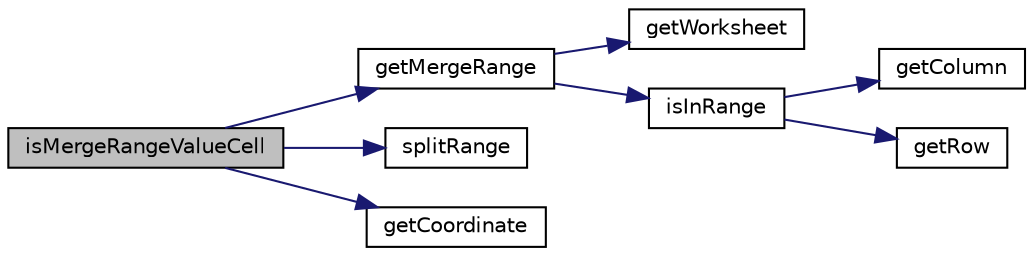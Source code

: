 digraph "isMergeRangeValueCell"
{
  edge [fontname="Helvetica",fontsize="10",labelfontname="Helvetica",labelfontsize="10"];
  node [fontname="Helvetica",fontsize="10",shape=record];
  rankdir="LR";
  Node295 [label="isMergeRangeValueCell",height=0.2,width=0.4,color="black", fillcolor="grey75", style="filled", fontcolor="black"];
  Node295 -> Node296 [color="midnightblue",fontsize="10",style="solid",fontname="Helvetica"];
  Node296 [label="getMergeRange",height=0.2,width=0.4,color="black", fillcolor="white", style="filled",URL="$class_p_h_p_excel___cell.html#aedcde36b7fc5544098c9591b3b381342"];
  Node296 -> Node297 [color="midnightblue",fontsize="10",style="solid",fontname="Helvetica"];
  Node297 [label="getWorksheet",height=0.2,width=0.4,color="black", fillcolor="white", style="filled",URL="$class_p_h_p_excel___cell.html#a0b9578d26d483501488b34f52c899a70"];
  Node296 -> Node298 [color="midnightblue",fontsize="10",style="solid",fontname="Helvetica"];
  Node298 [label="isInRange",height=0.2,width=0.4,color="black", fillcolor="white", style="filled",URL="$class_p_h_p_excel___cell.html#a335da172addeb3edfbb28c0c8f63b343"];
  Node298 -> Node299 [color="midnightblue",fontsize="10",style="solid",fontname="Helvetica"];
  Node299 [label="getColumn",height=0.2,width=0.4,color="black", fillcolor="white", style="filled",URL="$class_p_h_p_excel___cell.html#a6368934d4a94b76943cd6b5bebfcdaf3"];
  Node298 -> Node300 [color="midnightblue",fontsize="10",style="solid",fontname="Helvetica"];
  Node300 [label="getRow",height=0.2,width=0.4,color="black", fillcolor="white", style="filled",URL="$class_p_h_p_excel___cell.html#a632382a60ab0034764c10ee608fb39da"];
  Node295 -> Node301 [color="midnightblue",fontsize="10",style="solid",fontname="Helvetica"];
  Node301 [label="splitRange",height=0.2,width=0.4,color="black", fillcolor="white", style="filled",URL="$class_p_h_p_excel___cell.html#adc7bc94b7768fe290a3653ab6c6a3d8e"];
  Node295 -> Node302 [color="midnightblue",fontsize="10",style="solid",fontname="Helvetica"];
  Node302 [label="getCoordinate",height=0.2,width=0.4,color="black", fillcolor="white", style="filled",URL="$class_p_h_p_excel___cell.html#aae786387ba028d93acb63742e4b9d871"];
}
